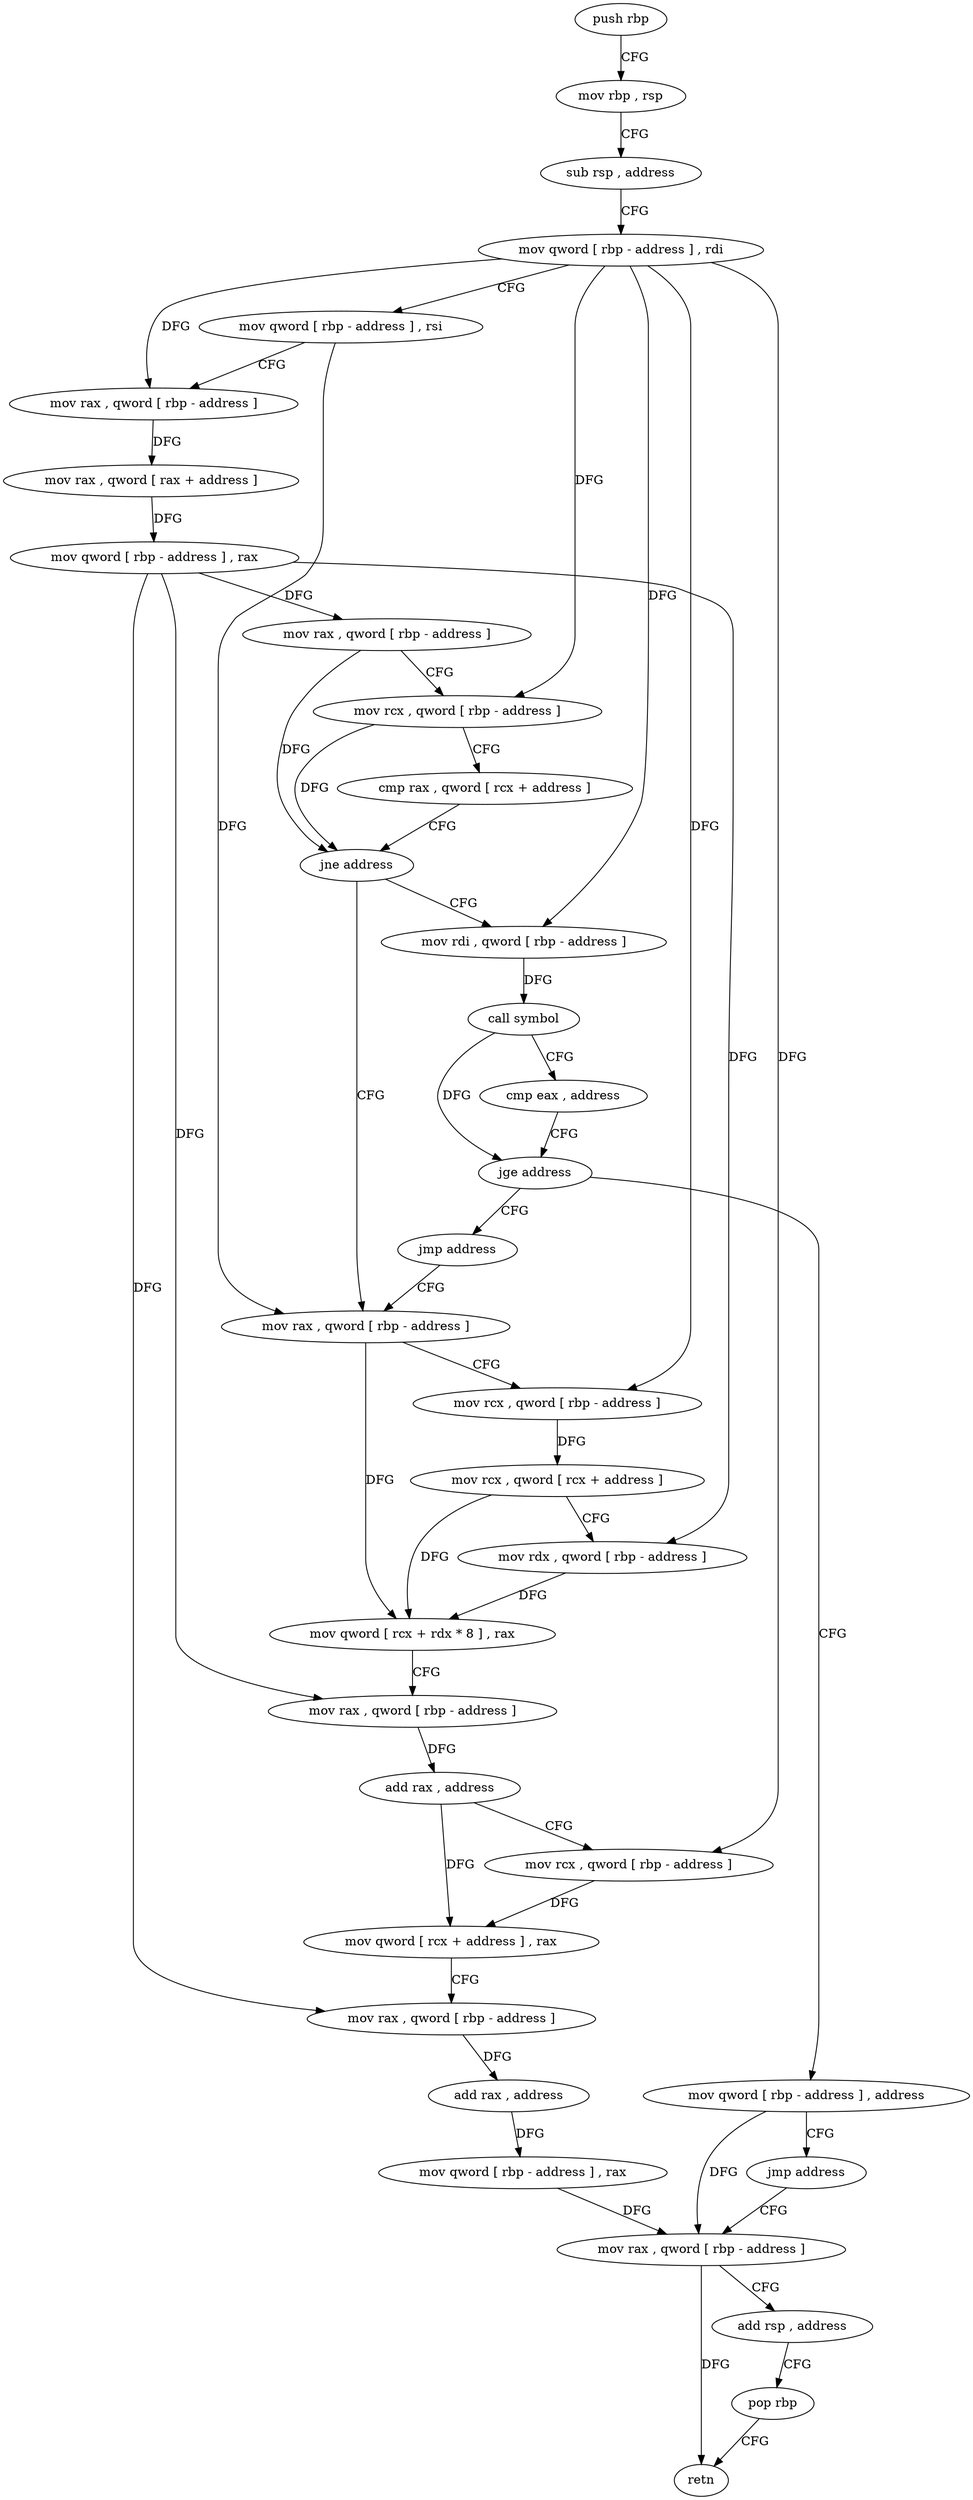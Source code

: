 digraph "func" {
"196336" [label = "push rbp" ]
"196337" [label = "mov rbp , rsp" ]
"196340" [label = "sub rsp , address" ]
"196344" [label = "mov qword [ rbp - address ] , rdi" ]
"196348" [label = "mov qword [ rbp - address ] , rsi" ]
"196352" [label = "mov rax , qword [ rbp - address ]" ]
"196356" [label = "mov rax , qword [ rax + address ]" ]
"196360" [label = "mov qword [ rbp - address ] , rax" ]
"196364" [label = "mov rax , qword [ rbp - address ]" ]
"196368" [label = "mov rcx , qword [ rbp - address ]" ]
"196372" [label = "cmp rax , qword [ rcx + address ]" ]
"196376" [label = "jne address" ]
"196418" [label = "mov rax , qword [ rbp - address ]" ]
"196382" [label = "mov rdi , qword [ rbp - address ]" ]
"196422" [label = "mov rcx , qword [ rbp - address ]" ]
"196426" [label = "mov rcx , qword [ rcx + address ]" ]
"196430" [label = "mov rdx , qword [ rbp - address ]" ]
"196434" [label = "mov qword [ rcx + rdx * 8 ] , rax" ]
"196438" [label = "mov rax , qword [ rbp - address ]" ]
"196442" [label = "add rax , address" ]
"196448" [label = "mov rcx , qword [ rbp - address ]" ]
"196452" [label = "mov qword [ rcx + address ] , rax" ]
"196456" [label = "mov rax , qword [ rbp - address ]" ]
"196460" [label = "add rax , address" ]
"196466" [label = "mov qword [ rbp - address ] , rax" ]
"196470" [label = "mov rax , qword [ rbp - address ]" ]
"196386" [label = "call symbol" ]
"196391" [label = "cmp eax , address" ]
"196394" [label = "jge address" ]
"196413" [label = "jmp address" ]
"196400" [label = "mov qword [ rbp - address ] , address" ]
"196408" [label = "jmp address" ]
"196474" [label = "add rsp , address" ]
"196478" [label = "pop rbp" ]
"196479" [label = "retn" ]
"196336" -> "196337" [ label = "CFG" ]
"196337" -> "196340" [ label = "CFG" ]
"196340" -> "196344" [ label = "CFG" ]
"196344" -> "196348" [ label = "CFG" ]
"196344" -> "196352" [ label = "DFG" ]
"196344" -> "196368" [ label = "DFG" ]
"196344" -> "196422" [ label = "DFG" ]
"196344" -> "196448" [ label = "DFG" ]
"196344" -> "196382" [ label = "DFG" ]
"196348" -> "196352" [ label = "CFG" ]
"196348" -> "196418" [ label = "DFG" ]
"196352" -> "196356" [ label = "DFG" ]
"196356" -> "196360" [ label = "DFG" ]
"196360" -> "196364" [ label = "DFG" ]
"196360" -> "196430" [ label = "DFG" ]
"196360" -> "196438" [ label = "DFG" ]
"196360" -> "196456" [ label = "DFG" ]
"196364" -> "196368" [ label = "CFG" ]
"196364" -> "196376" [ label = "DFG" ]
"196368" -> "196372" [ label = "CFG" ]
"196368" -> "196376" [ label = "DFG" ]
"196372" -> "196376" [ label = "CFG" ]
"196376" -> "196418" [ label = "CFG" ]
"196376" -> "196382" [ label = "CFG" ]
"196418" -> "196422" [ label = "CFG" ]
"196418" -> "196434" [ label = "DFG" ]
"196382" -> "196386" [ label = "DFG" ]
"196422" -> "196426" [ label = "DFG" ]
"196426" -> "196430" [ label = "CFG" ]
"196426" -> "196434" [ label = "DFG" ]
"196430" -> "196434" [ label = "DFG" ]
"196434" -> "196438" [ label = "CFG" ]
"196438" -> "196442" [ label = "DFG" ]
"196442" -> "196448" [ label = "CFG" ]
"196442" -> "196452" [ label = "DFG" ]
"196448" -> "196452" [ label = "DFG" ]
"196452" -> "196456" [ label = "CFG" ]
"196456" -> "196460" [ label = "DFG" ]
"196460" -> "196466" [ label = "DFG" ]
"196466" -> "196470" [ label = "DFG" ]
"196470" -> "196474" [ label = "CFG" ]
"196470" -> "196479" [ label = "DFG" ]
"196386" -> "196391" [ label = "CFG" ]
"196386" -> "196394" [ label = "DFG" ]
"196391" -> "196394" [ label = "CFG" ]
"196394" -> "196413" [ label = "CFG" ]
"196394" -> "196400" [ label = "CFG" ]
"196413" -> "196418" [ label = "CFG" ]
"196400" -> "196408" [ label = "CFG" ]
"196400" -> "196470" [ label = "DFG" ]
"196408" -> "196470" [ label = "CFG" ]
"196474" -> "196478" [ label = "CFG" ]
"196478" -> "196479" [ label = "CFG" ]
}
